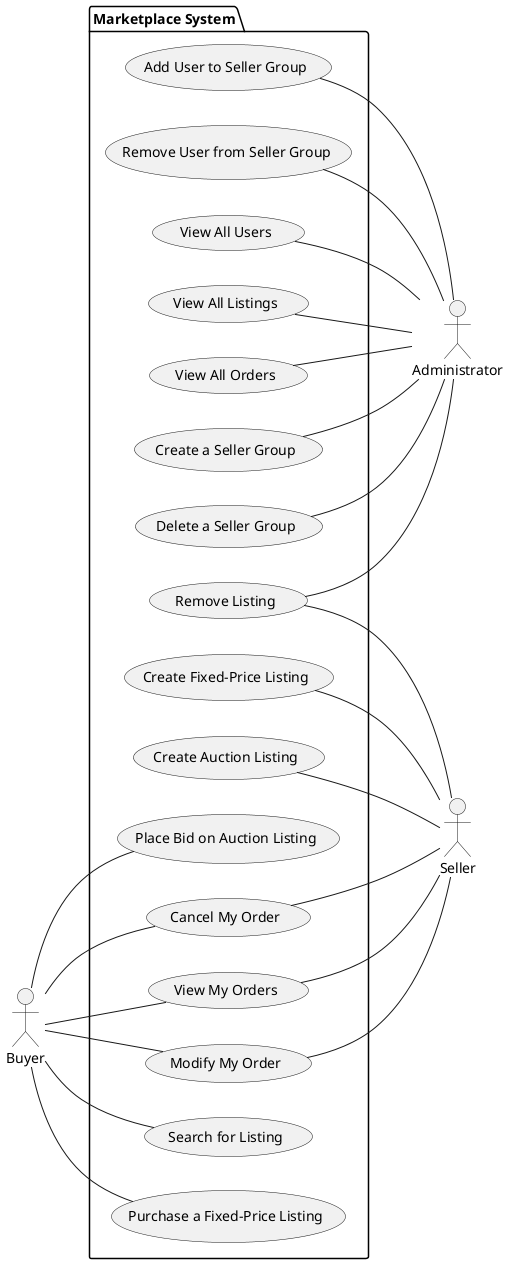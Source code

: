 @startuml

' Configuration
left to right direction

' Actors
actor Administrator
actor Seller
actor Buyer

' Use Cases
package "Marketplace System" {
    usecase "View All Users" as UC1
    usecase "View All Listings" as UC2
    usecase "View All Orders" as UC3

    usecase "Create a Seller Group" as UC4.1
    usecase "Delete a Seller Group" as UC4.2
    usecase "Add User to Seller Group" as UC5.1
    usecase "Remove User from Seller Group" as UC5.2
    
    usecase "Create Fixed-Price Listing" as UC6.1
    usecase "Create Auction Listing" as UC6.2
    usecase "Remove Listing" as UC7

    usecase "Search for Listing" as UC8
    
    usecase "Purchase a Fixed-Price Listing" as UC9
    usecase "Place Bid on Auction Listing" as UC10

    usecase "View My Orders" as UC11
    usecase "Modify My Order" as UC12
    usecase "Cancel My Order" as UC13
}

' Actor and Use Case Relationships

Buyer -- UC8
Buyer -- UC9
Buyer -- UC10
Buyer -- UC11
Buyer -- UC12
Buyer -- UC13

UC6.1 -- Seller
UC6.2 -- Seller
UC11 -- Seller
UC12 -- Seller
UC13 -- Seller
UC7 -- Seller

UC7 -- Administrator
UC1 -- Administrator
UC2 -- Administrator
UC3 -- Administrator
UC4.1 -- Administrator
UC4.2 -- Administrator
UC5.1 -- Administrator
UC5.2 -- Administrator

@enduml